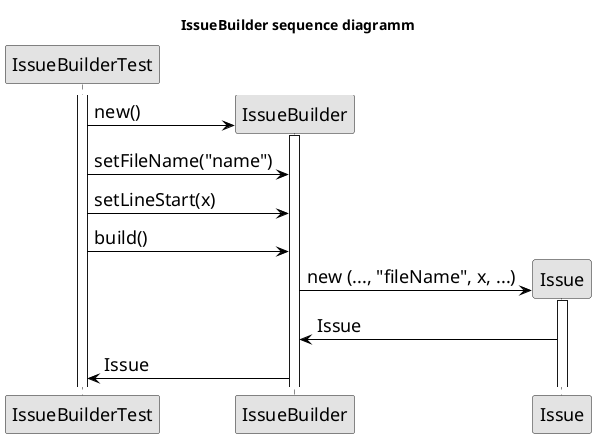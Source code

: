 @startuml

title IssueBuilder sequence diagramm

skinparam monochrome true
skinparam classAttributeIconSize 0
skinparam classFontSize 22
skinparam defaultFontSize 18
skinparam classFontName Arial
skinparam arrowColor black

create IssueBuilderTest
activate IssueBuilderTest

create IssueBuilder
IssueBuilderTest -> IssueBuilder : new()
activate IssueBuilder

IssueBuilderTest -> IssueBuilder : setFileName("name")
IssueBuilderTest -> IssueBuilder : setLineStart(x)
IssueBuilderTest -> IssueBuilder : build()

create Issue
IssueBuilder -> Issue : new (..., "fileName", x, ...)
activate Issue

Issue -> IssueBuilder : Issue
IssueBuilder -> IssueBuilderTest : Issue


@enduml